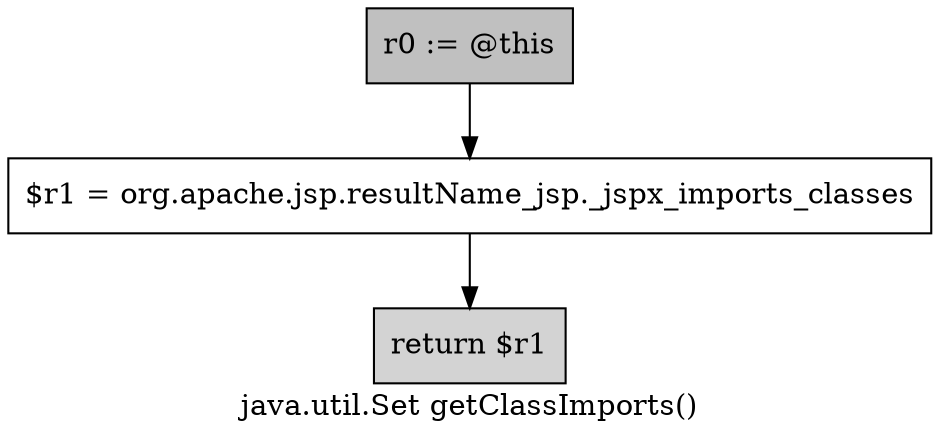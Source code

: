 digraph "java.util.Set getClassImports()" {
    label="java.util.Set getClassImports()";
    node [shape=box];
    "0" [style=filled,fillcolor=gray,label="r0 := @this",];
    "1" [label="$r1 = org.apache.jsp.resultName_jsp._jspx_imports_classes",];
    "0"->"1";
    "2" [style=filled,fillcolor=lightgray,label="return $r1",];
    "1"->"2";
}
